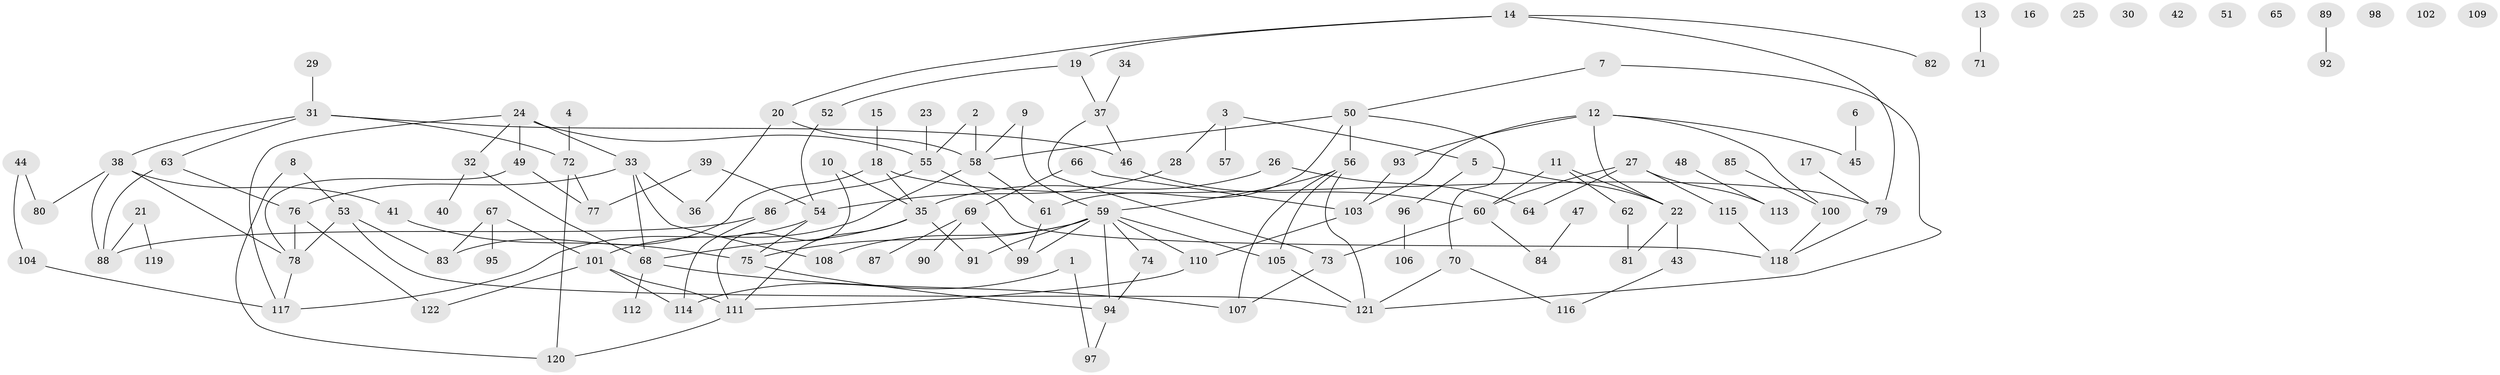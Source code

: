 // coarse degree distribution, {2: 0.2222222222222222, 0: 0.3055555555555556, 1: 0.25, 3: 0.05555555555555555, 11: 0.027777777777777776, 8: 0.027777777777777776, 7: 0.05555555555555555, 5: 0.05555555555555555}
// Generated by graph-tools (version 1.1) at 2025/43/03/04/25 21:43:57]
// undirected, 122 vertices, 160 edges
graph export_dot {
graph [start="1"]
  node [color=gray90,style=filled];
  1;
  2;
  3;
  4;
  5;
  6;
  7;
  8;
  9;
  10;
  11;
  12;
  13;
  14;
  15;
  16;
  17;
  18;
  19;
  20;
  21;
  22;
  23;
  24;
  25;
  26;
  27;
  28;
  29;
  30;
  31;
  32;
  33;
  34;
  35;
  36;
  37;
  38;
  39;
  40;
  41;
  42;
  43;
  44;
  45;
  46;
  47;
  48;
  49;
  50;
  51;
  52;
  53;
  54;
  55;
  56;
  57;
  58;
  59;
  60;
  61;
  62;
  63;
  64;
  65;
  66;
  67;
  68;
  69;
  70;
  71;
  72;
  73;
  74;
  75;
  76;
  77;
  78;
  79;
  80;
  81;
  82;
  83;
  84;
  85;
  86;
  87;
  88;
  89;
  90;
  91;
  92;
  93;
  94;
  95;
  96;
  97;
  98;
  99;
  100;
  101;
  102;
  103;
  104;
  105;
  106;
  107;
  108;
  109;
  110;
  111;
  112;
  113;
  114;
  115;
  116;
  117;
  118;
  119;
  120;
  121;
  122;
  1 -- 97;
  1 -- 114;
  2 -- 55;
  2 -- 58;
  3 -- 5;
  3 -- 28;
  3 -- 57;
  4 -- 72;
  5 -- 22;
  5 -- 96;
  6 -- 45;
  7 -- 50;
  7 -- 121;
  8 -- 53;
  8 -- 120;
  9 -- 58;
  9 -- 59;
  10 -- 35;
  10 -- 111;
  11 -- 22;
  11 -- 60;
  11 -- 62;
  12 -- 22;
  12 -- 45;
  12 -- 93;
  12 -- 100;
  12 -- 103;
  13 -- 71;
  14 -- 19;
  14 -- 20;
  14 -- 79;
  14 -- 82;
  15 -- 18;
  17 -- 79;
  18 -- 35;
  18 -- 79;
  18 -- 83;
  19 -- 37;
  19 -- 52;
  20 -- 36;
  20 -- 58;
  21 -- 88;
  21 -- 119;
  22 -- 43;
  22 -- 81;
  23 -- 55;
  24 -- 32;
  24 -- 33;
  24 -- 49;
  24 -- 55;
  24 -- 117;
  26 -- 35;
  26 -- 64;
  27 -- 60;
  27 -- 64;
  27 -- 113;
  27 -- 115;
  28 -- 54;
  29 -- 31;
  31 -- 38;
  31 -- 46;
  31 -- 63;
  31 -- 72;
  32 -- 40;
  32 -- 68;
  33 -- 36;
  33 -- 68;
  33 -- 76;
  33 -- 108;
  34 -- 37;
  35 -- 68;
  35 -- 91;
  35 -- 111;
  37 -- 46;
  37 -- 73;
  38 -- 41;
  38 -- 78;
  38 -- 80;
  38 -- 88;
  39 -- 54;
  39 -- 77;
  41 -- 75;
  43 -- 116;
  44 -- 80;
  44 -- 104;
  46 -- 60;
  47 -- 84;
  48 -- 113;
  49 -- 77;
  49 -- 78;
  50 -- 56;
  50 -- 58;
  50 -- 61;
  50 -- 70;
  52 -- 54;
  53 -- 78;
  53 -- 83;
  53 -- 121;
  54 -- 75;
  54 -- 117;
  55 -- 86;
  55 -- 118;
  56 -- 59;
  56 -- 105;
  56 -- 107;
  56 -- 121;
  58 -- 61;
  58 -- 101;
  59 -- 74;
  59 -- 75;
  59 -- 91;
  59 -- 94;
  59 -- 99;
  59 -- 105;
  59 -- 108;
  59 -- 110;
  60 -- 73;
  60 -- 84;
  61 -- 99;
  62 -- 81;
  63 -- 76;
  63 -- 88;
  66 -- 69;
  66 -- 103;
  67 -- 83;
  67 -- 95;
  67 -- 101;
  68 -- 107;
  68 -- 112;
  69 -- 87;
  69 -- 90;
  69 -- 99;
  70 -- 116;
  70 -- 121;
  72 -- 77;
  72 -- 120;
  73 -- 107;
  74 -- 94;
  75 -- 94;
  76 -- 78;
  76 -- 122;
  78 -- 117;
  79 -- 118;
  85 -- 100;
  86 -- 88;
  86 -- 114;
  89 -- 92;
  93 -- 103;
  94 -- 97;
  96 -- 106;
  100 -- 118;
  101 -- 111;
  101 -- 114;
  101 -- 122;
  103 -- 110;
  104 -- 117;
  105 -- 121;
  110 -- 111;
  111 -- 120;
  115 -- 118;
}

